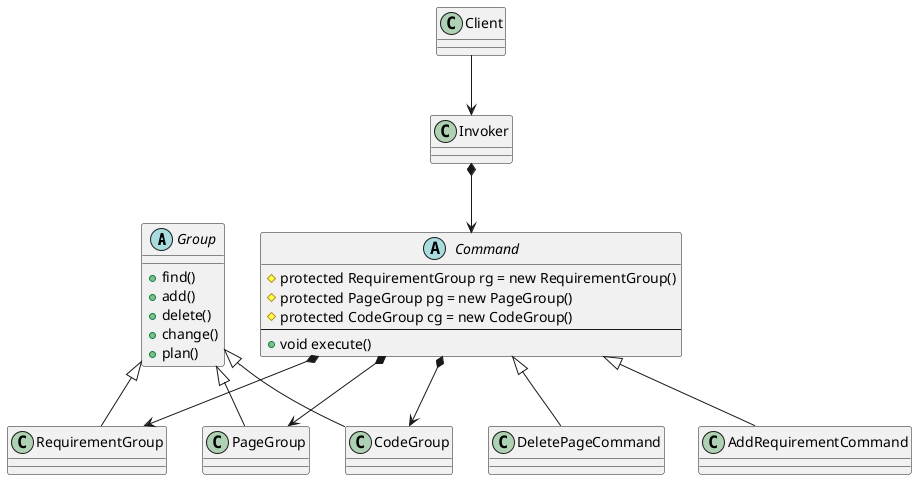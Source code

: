 @startuml

abstract class Group{
+ find()
+ add()
+ delete()
+ change()
+ plan()
}
abstract class Command{
# protected RequirementGroup rg = new RequirementGroup()
# protected PageGroup pg = new PageGroup()
# protected CodeGroup cg = new CodeGroup()
--
+ void execute()
}

Group <|-- RequirementGroup
Group <|-- PageGroup
Group <|-- CodeGroup

Command <|-- AddRequirementCommand
Command <|-- DeletePageCommand

Invoker *--> Command
Command *--> RequirementGroup
Command *--> PageGroup
Command *--> CodeGroup

Client --> Invoker

@enduml